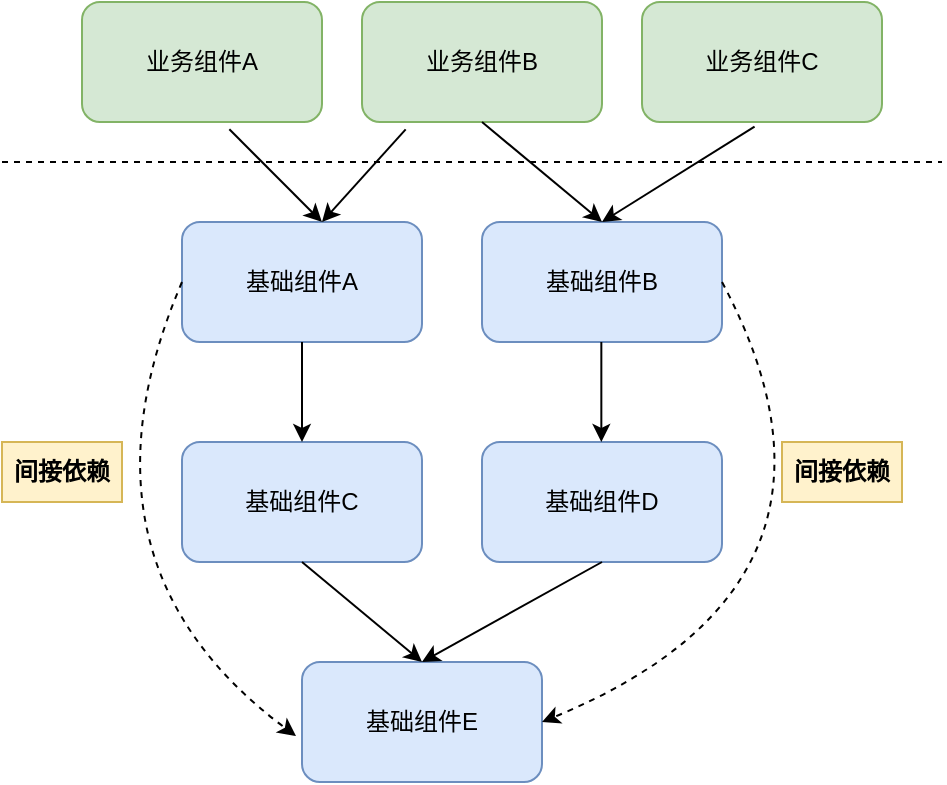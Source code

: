 <mxfile version="18.1.3" type="github" pages="3">
  <diagram id="I0WZ_8-5t6rjFHcJ3Lph" name="Page-1">
    <mxGraphModel dx="949" dy="611" grid="1" gridSize="10" guides="1" tooltips="1" connect="1" arrows="1" fold="1" page="1" pageScale="1" pageWidth="827" pageHeight="1169" math="0" shadow="0">
      <root>
        <mxCell id="0" />
        <mxCell id="1" parent="0" />
        <mxCell id="ySttnY_0NLiO4qY1fdjM-1" value="业务组件A" style="rounded=1;whiteSpace=wrap;html=1;fillColor=#d5e8d4;strokeColor=#82b366;" vertex="1" parent="1">
          <mxGeometry x="160" y="160" width="120" height="60" as="geometry" />
        </mxCell>
        <mxCell id="ySttnY_0NLiO4qY1fdjM-2" value="业务组件B" style="rounded=1;whiteSpace=wrap;html=1;fillColor=#d5e8d4;strokeColor=#82b366;" vertex="1" parent="1">
          <mxGeometry x="300" y="160" width="120" height="60" as="geometry" />
        </mxCell>
        <mxCell id="ySttnY_0NLiO4qY1fdjM-3" value="业务组件C" style="rounded=1;whiteSpace=wrap;html=1;fillColor=#d5e8d4;strokeColor=#82b366;" vertex="1" parent="1">
          <mxGeometry x="440" y="160" width="120" height="60" as="geometry" />
        </mxCell>
        <mxCell id="ySttnY_0NLiO4qY1fdjM-4" value="" style="endArrow=none;dashed=1;html=1;rounded=0;" edge="1" parent="1">
          <mxGeometry width="50" height="50" relative="1" as="geometry">
            <mxPoint x="120" y="240" as="sourcePoint" />
            <mxPoint x="590" y="240" as="targetPoint" />
          </mxGeometry>
        </mxCell>
        <mxCell id="ySttnY_0NLiO4qY1fdjM-5" value="基础组件A" style="rounded=1;whiteSpace=wrap;html=1;fillColor=#dae8fc;strokeColor=#6c8ebf;" vertex="1" parent="1">
          <mxGeometry x="210" y="270" width="120" height="60" as="geometry" />
        </mxCell>
        <mxCell id="ySttnY_0NLiO4qY1fdjM-6" value="基础组件B" style="rounded=1;whiteSpace=wrap;html=1;fillColor=#dae8fc;strokeColor=#6c8ebf;" vertex="1" parent="1">
          <mxGeometry x="360" y="270" width="120" height="60" as="geometry" />
        </mxCell>
        <mxCell id="ySttnY_0NLiO4qY1fdjM-7" value="基础组件C" style="rounded=1;whiteSpace=wrap;html=1;fillColor=#dae8fc;strokeColor=#6c8ebf;" vertex="1" parent="1">
          <mxGeometry x="210" y="380" width="120" height="60" as="geometry" />
        </mxCell>
        <mxCell id="ySttnY_0NLiO4qY1fdjM-8" value="基础组件D" style="rounded=1;whiteSpace=wrap;html=1;fillColor=#dae8fc;strokeColor=#6c8ebf;" vertex="1" parent="1">
          <mxGeometry x="360" y="380" width="120" height="60" as="geometry" />
        </mxCell>
        <mxCell id="ySttnY_0NLiO4qY1fdjM-9" value="基础组件E" style="rounded=1;whiteSpace=wrap;html=1;fillColor=#dae8fc;strokeColor=#6c8ebf;" vertex="1" parent="1">
          <mxGeometry x="270" y="490" width="120" height="60" as="geometry" />
        </mxCell>
        <mxCell id="ySttnY_0NLiO4qY1fdjM-12" value="" style="endArrow=classic;html=1;rounded=0;exitX=0.614;exitY=1.061;exitDx=0;exitDy=0;exitPerimeter=0;entryX=0.583;entryY=0;entryDx=0;entryDy=0;entryPerimeter=0;" edge="1" parent="1" source="ySttnY_0NLiO4qY1fdjM-1" target="ySttnY_0NLiO4qY1fdjM-5">
          <mxGeometry width="50" height="50" relative="1" as="geometry">
            <mxPoint x="260" y="260" as="sourcePoint" />
            <mxPoint x="270" y="270" as="targetPoint" />
          </mxGeometry>
        </mxCell>
        <mxCell id="ySttnY_0NLiO4qY1fdjM-13" value="" style="endArrow=classic;html=1;rounded=0;entryX=0.5;entryY=0;entryDx=0;entryDy=0;exitX=0.5;exitY=1;exitDx=0;exitDy=0;" edge="1" parent="1" source="ySttnY_0NLiO4qY1fdjM-2" target="ySttnY_0NLiO4qY1fdjM-6">
          <mxGeometry width="50" height="50" relative="1" as="geometry">
            <mxPoint x="350.0" y="223.66" as="sourcePoint" />
            <mxPoint x="386.32" y="270" as="targetPoint" />
          </mxGeometry>
        </mxCell>
        <mxCell id="ySttnY_0NLiO4qY1fdjM-14" value="" style="endArrow=classic;html=1;rounded=0;exitX=0.469;exitY=1.039;exitDx=0;exitDy=0;exitPerimeter=0;" edge="1" parent="1" source="ySttnY_0NLiO4qY1fdjM-3">
          <mxGeometry width="50" height="50" relative="1" as="geometry">
            <mxPoint x="470.0" y="220.0" as="sourcePoint" />
            <mxPoint x="420" y="270" as="targetPoint" />
          </mxGeometry>
        </mxCell>
        <mxCell id="ySttnY_0NLiO4qY1fdjM-15" value="" style="endArrow=classic;html=1;rounded=0;exitX=0.614;exitY=1.061;exitDx=0;exitDy=0;exitPerimeter=0;" edge="1" parent="1">
          <mxGeometry width="50" height="50" relative="1" as="geometry">
            <mxPoint x="321.84" y="223.66" as="sourcePoint" />
            <mxPoint x="280" y="270" as="targetPoint" />
          </mxGeometry>
        </mxCell>
        <mxCell id="ySttnY_0NLiO4qY1fdjM-16" value="" style="endArrow=classic;html=1;rounded=0;exitX=0.5;exitY=1;exitDx=0;exitDy=0;entryX=0.5;entryY=0;entryDx=0;entryDy=0;" edge="1" parent="1" source="ySttnY_0NLiO4qY1fdjM-5" target="ySttnY_0NLiO4qY1fdjM-7">
          <mxGeometry width="50" height="50" relative="1" as="geometry">
            <mxPoint x="230.0" y="333.66" as="sourcePoint" />
            <mxPoint x="276.28" y="380.0" as="targetPoint" />
          </mxGeometry>
        </mxCell>
        <mxCell id="ySttnY_0NLiO4qY1fdjM-17" value="" style="endArrow=classic;html=1;rounded=0;exitX=0.5;exitY=1;exitDx=0;exitDy=0;entryX=0.5;entryY=0;entryDx=0;entryDy=0;" edge="1" parent="1">
          <mxGeometry width="50" height="50" relative="1" as="geometry">
            <mxPoint x="419.67" y="330" as="sourcePoint" />
            <mxPoint x="419.67" y="380" as="targetPoint" />
          </mxGeometry>
        </mxCell>
        <mxCell id="ySttnY_0NLiO4qY1fdjM-18" value="" style="endArrow=classic;html=1;rounded=0;exitX=0.614;exitY=1.061;exitDx=0;exitDy=0;exitPerimeter=0;entryX=0.5;entryY=0;entryDx=0;entryDy=0;" edge="1" parent="1" target="ySttnY_0NLiO4qY1fdjM-9">
          <mxGeometry width="50" height="50" relative="1" as="geometry">
            <mxPoint x="270.0" y="440" as="sourcePoint" />
            <mxPoint x="316.28" y="486.34" as="targetPoint" />
          </mxGeometry>
        </mxCell>
        <mxCell id="ySttnY_0NLiO4qY1fdjM-19" value="" style="endArrow=classic;html=1;rounded=0;exitX=0.614;exitY=1.061;exitDx=0;exitDy=0;exitPerimeter=0;" edge="1" parent="1">
          <mxGeometry width="50" height="50" relative="1" as="geometry">
            <mxPoint x="420.0" y="440.0" as="sourcePoint" />
            <mxPoint x="330" y="490" as="targetPoint" />
          </mxGeometry>
        </mxCell>
        <mxCell id="ySttnY_0NLiO4qY1fdjM-21" value="" style="endArrow=classic;html=1;dashed=1;entryX=-0.025;entryY=0.617;entryDx=0;entryDy=0;entryPerimeter=0;exitX=0;exitY=0.5;exitDx=0;exitDy=0;curved=1;" edge="1" parent="1" source="ySttnY_0NLiO4qY1fdjM-5" target="ySttnY_0NLiO4qY1fdjM-9">
          <mxGeometry width="50" height="50" relative="1" as="geometry">
            <mxPoint x="100" y="350" as="sourcePoint" />
            <mxPoint x="150" y="300" as="targetPoint" />
            <Array as="points">
              <mxPoint x="150" y="440" />
            </Array>
          </mxGeometry>
        </mxCell>
        <mxCell id="ySttnY_0NLiO4qY1fdjM-23" value="" style="endArrow=classic;html=1;dashed=1;curved=1;entryX=1;entryY=0.5;entryDx=0;entryDy=0;exitX=1;exitY=0.5;exitDx=0;exitDy=0;" edge="1" parent="1" source="ySttnY_0NLiO4qY1fdjM-6" target="ySttnY_0NLiO4qY1fdjM-9">
          <mxGeometry width="50" height="50" relative="1" as="geometry">
            <mxPoint x="410" y="430" as="sourcePoint" />
            <mxPoint x="460" y="380" as="targetPoint" />
            <Array as="points">
              <mxPoint x="560" y="450" />
            </Array>
          </mxGeometry>
        </mxCell>
        <mxCell id="ySttnY_0NLiO4qY1fdjM-24" value="间接依赖" style="text;html=1;strokeColor=#d6b656;fillColor=#fff2cc;align=center;verticalAlign=middle;whiteSpace=wrap;rounded=0;fontStyle=1" vertex="1" parent="1">
          <mxGeometry x="120" y="380" width="60" height="30" as="geometry" />
        </mxCell>
        <mxCell id="ySttnY_0NLiO4qY1fdjM-25" value="间接依赖" style="text;html=1;strokeColor=#d6b656;fillColor=#fff2cc;align=center;verticalAlign=middle;whiteSpace=wrap;rounded=0;fontStyle=1" vertex="1" parent="1">
          <mxGeometry x="510" y="380" width="60" height="30" as="geometry" />
        </mxCell>
      </root>
    </mxGraphModel>
  </diagram>
  <diagram id="Xph5MCVFCSn5X1meyKhP" name="Page-2">
    <mxGraphModel dx="912" dy="588" grid="1" gridSize="10" guides="1" tooltips="1" connect="1" arrows="1" fold="1" page="1" pageScale="1" pageWidth="827" pageHeight="1169" math="0" shadow="0">
      <root>
        <mxCell id="0" />
        <mxCell id="1" parent="0" />
        <mxCell id="gf3thB-hmbCh8gnAYqG6-1" value="业务组件A" style="rounded=1;whiteSpace=wrap;html=1;fillColor=#d5e8d4;strokeColor=#82b366;" vertex="1" parent="1">
          <mxGeometry x="160" y="160" width="120" height="60" as="geometry" />
        </mxCell>
        <mxCell id="gf3thB-hmbCh8gnAYqG6-2" value="业务组件B" style="rounded=1;whiteSpace=wrap;html=1;fillColor=#d5e8d4;strokeColor=#82b366;" vertex="1" parent="1">
          <mxGeometry x="300" y="160" width="120" height="60" as="geometry" />
        </mxCell>
        <mxCell id="gf3thB-hmbCh8gnAYqG6-3" value="业务组件C" style="rounded=1;whiteSpace=wrap;html=1;fillColor=#d5e8d4;strokeColor=#82b366;" vertex="1" parent="1">
          <mxGeometry x="440" y="160" width="120" height="60" as="geometry" />
        </mxCell>
        <mxCell id="gf3thB-hmbCh8gnAYqG6-4" value="" style="endArrow=none;dashed=1;html=1;rounded=0;" edge="1" parent="1">
          <mxGeometry width="50" height="50" relative="1" as="geometry">
            <mxPoint x="120" y="240" as="sourcePoint" />
            <mxPoint x="760" y="240" as="targetPoint" />
          </mxGeometry>
        </mxCell>
        <mxCell id="gf3thB-hmbCh8gnAYqG6-5" value="基础组件A" style="rounded=1;whiteSpace=wrap;html=1;fillColor=#dae8fc;strokeColor=#6c8ebf;" vertex="1" parent="1">
          <mxGeometry x="210" y="270" width="120" height="60" as="geometry" />
        </mxCell>
        <mxCell id="gf3thB-hmbCh8gnAYqG6-6" value="基础组件B" style="rounded=1;whiteSpace=wrap;html=1;fillColor=#dae8fc;strokeColor=#6c8ebf;" vertex="1" parent="1">
          <mxGeometry x="360" y="270" width="120" height="60" as="geometry" />
        </mxCell>
        <mxCell id="gf3thB-hmbCh8gnAYqG6-7" value="基础组件C" style="rounded=1;whiteSpace=wrap;html=1;fillColor=#dae8fc;strokeColor=#6c8ebf;" vertex="1" parent="1">
          <mxGeometry x="210" y="380" width="120" height="60" as="geometry" />
        </mxCell>
        <mxCell id="gf3thB-hmbCh8gnAYqG6-8" value="基础组件D" style="rounded=1;whiteSpace=wrap;html=1;fillColor=#dae8fc;strokeColor=#6c8ebf;" vertex="1" parent="1">
          <mxGeometry x="360" y="380" width="120" height="60" as="geometry" />
        </mxCell>
        <mxCell id="gf3thB-hmbCh8gnAYqG6-9" value="业务组件E" style="rounded=1;whiteSpace=wrap;html=1;fillColor=#d5e8d4;strokeColor=#82b366;" vertex="1" parent="1">
          <mxGeometry x="580" y="160" width="120" height="60" as="geometry" />
        </mxCell>
        <mxCell id="gf3thB-hmbCh8gnAYqG6-10" value="" style="endArrow=classic;html=1;rounded=0;exitX=0.614;exitY=1.061;exitDx=0;exitDy=0;exitPerimeter=0;entryX=0.583;entryY=0;entryDx=0;entryDy=0;entryPerimeter=0;" edge="1" parent="1" source="gf3thB-hmbCh8gnAYqG6-1" target="gf3thB-hmbCh8gnAYqG6-5">
          <mxGeometry width="50" height="50" relative="1" as="geometry">
            <mxPoint x="260" y="260" as="sourcePoint" />
            <mxPoint x="270" y="270" as="targetPoint" />
          </mxGeometry>
        </mxCell>
        <mxCell id="gf3thB-hmbCh8gnAYqG6-11" value="" style="endArrow=classic;html=1;rounded=0;entryX=0.5;entryY=0;entryDx=0;entryDy=0;exitX=0.5;exitY=1;exitDx=0;exitDy=0;" edge="1" parent="1" source="gf3thB-hmbCh8gnAYqG6-2" target="gf3thB-hmbCh8gnAYqG6-6">
          <mxGeometry width="50" height="50" relative="1" as="geometry">
            <mxPoint x="350.0" y="223.66" as="sourcePoint" />
            <mxPoint x="386.32" y="270" as="targetPoint" />
          </mxGeometry>
        </mxCell>
        <mxCell id="gf3thB-hmbCh8gnAYqG6-12" value="" style="endArrow=classic;html=1;rounded=0;exitX=0.469;exitY=1.039;exitDx=0;exitDy=0;exitPerimeter=0;" edge="1" parent="1" source="gf3thB-hmbCh8gnAYqG6-3">
          <mxGeometry width="50" height="50" relative="1" as="geometry">
            <mxPoint x="470.0" y="220.0" as="sourcePoint" />
            <mxPoint x="420" y="270" as="targetPoint" />
          </mxGeometry>
        </mxCell>
        <mxCell id="gf3thB-hmbCh8gnAYqG6-13" value="" style="endArrow=classic;html=1;rounded=0;exitX=0.614;exitY=1.061;exitDx=0;exitDy=0;exitPerimeter=0;" edge="1" parent="1">
          <mxGeometry width="50" height="50" relative="1" as="geometry">
            <mxPoint x="321.84" y="223.66" as="sourcePoint" />
            <mxPoint x="280" y="270" as="targetPoint" />
          </mxGeometry>
        </mxCell>
        <mxCell id="gf3thB-hmbCh8gnAYqG6-14" value="" style="endArrow=classic;html=1;rounded=0;exitX=0.5;exitY=1;exitDx=0;exitDy=0;entryX=0.5;entryY=0;entryDx=0;entryDy=0;" edge="1" parent="1" source="gf3thB-hmbCh8gnAYqG6-5" target="gf3thB-hmbCh8gnAYqG6-7">
          <mxGeometry width="50" height="50" relative="1" as="geometry">
            <mxPoint x="230.0" y="333.66" as="sourcePoint" />
            <mxPoint x="276.28" y="380.0" as="targetPoint" />
          </mxGeometry>
        </mxCell>
        <mxCell id="gf3thB-hmbCh8gnAYqG6-15" value="" style="endArrow=classic;html=1;rounded=0;exitX=0.5;exitY=1;exitDx=0;exitDy=0;entryX=0.5;entryY=0;entryDx=0;entryDy=0;" edge="1" parent="1">
          <mxGeometry width="50" height="50" relative="1" as="geometry">
            <mxPoint x="419.67" y="330" as="sourcePoint" />
            <mxPoint x="419.67" y="380" as="targetPoint" />
          </mxGeometry>
        </mxCell>
        <mxCell id="gf3thB-hmbCh8gnAYqG6-16" value="" style="endArrow=classic;html=1;rounded=0;exitX=1;exitY=0;exitDx=0;exitDy=0;entryX=0;entryY=1;entryDx=0;entryDy=0;dashed=1;" edge="1" parent="1" target="gf3thB-hmbCh8gnAYqG6-9" source="gf3thB-hmbCh8gnAYqG6-7">
          <mxGeometry width="50" height="50" relative="1" as="geometry">
            <mxPoint x="270" y="440" as="sourcePoint" />
            <mxPoint x="316.28" y="486.34" as="targetPoint" />
          </mxGeometry>
        </mxCell>
        <mxCell id="gf3thB-hmbCh8gnAYqG6-17" value="" style="endArrow=classic;html=1;rounded=0;exitX=1;exitY=0;exitDx=0;exitDy=0;entryX=0.25;entryY=1;entryDx=0;entryDy=0;dashed=1;" edge="1" parent="1" source="gf3thB-hmbCh8gnAYqG6-8" target="gf3thB-hmbCh8gnAYqG6-9">
          <mxGeometry width="50" height="50" relative="1" as="geometry">
            <mxPoint x="580" y="300" as="sourcePoint" />
            <mxPoint x="490" y="350" as="targetPoint" />
          </mxGeometry>
        </mxCell>
        <mxCell id="gf3thB-hmbCh8gnAYqG6-25" value="基础组件不能向上依赖业务组件" style="text;html=1;strokeColor=none;fillColor=none;align=center;verticalAlign=middle;whiteSpace=wrap;rounded=0;labelBackgroundColor=#FFFFFF;fontSize=11;fontColor=#FF6666;" vertex="1" parent="1">
          <mxGeometry x="540" y="310" width="100" height="30" as="geometry" />
        </mxCell>
      </root>
    </mxGraphModel>
  </diagram>
  <diagram id="9P8Kker6_Hh_TnP5RILl" name="Page-3">
    <mxGraphModel dx="949" dy="611" grid="1" gridSize="10" guides="1" tooltips="1" connect="1" arrows="1" fold="1" page="1" pageScale="1" pageWidth="827" pageHeight="1169" math="0" shadow="0">
      <root>
        <mxCell id="0" />
        <mxCell id="1" parent="0" />
        <mxCell id="W3xe7ft7ngWpRH7TI33q-1" value="业务组件A" style="rounded=1;whiteSpace=wrap;html=1;fillColor=#d5e8d4;strokeColor=#82b366;" vertex="1" parent="1">
          <mxGeometry x="160" y="160" width="120" height="60" as="geometry" />
        </mxCell>
        <mxCell id="W3xe7ft7ngWpRH7TI33q-2" value="业务组件B" style="rounded=1;whiteSpace=wrap;html=1;fillColor=#d5e8d4;strokeColor=#82b366;" vertex="1" parent="1">
          <mxGeometry x="300" y="160" width="120" height="60" as="geometry" />
        </mxCell>
        <mxCell id="W3xe7ft7ngWpRH7TI33q-3" value="业务组件C" style="rounded=1;whiteSpace=wrap;html=1;fillColor=#d5e8d4;strokeColor=#82b366;" vertex="1" parent="1">
          <mxGeometry x="440" y="160" width="120" height="60" as="geometry" />
        </mxCell>
        <mxCell id="W3xe7ft7ngWpRH7TI33q-4" value="" style="endArrow=none;dashed=1;html=1;rounded=0;" edge="1" parent="1">
          <mxGeometry width="50" height="50" relative="1" as="geometry">
            <mxPoint x="120" y="240.0" as="sourcePoint" />
            <mxPoint x="760" y="240.0" as="targetPoint" />
          </mxGeometry>
        </mxCell>
        <mxCell id="W3xe7ft7ngWpRH7TI33q-5" value="基础组件A" style="rounded=1;whiteSpace=wrap;html=1;fillColor=#dae8fc;strokeColor=#6c8ebf;" vertex="1" parent="1">
          <mxGeometry x="210" y="270" width="120" height="60" as="geometry" />
        </mxCell>
        <mxCell id="W3xe7ft7ngWpRH7TI33q-6" value="基础组件B" style="rounded=1;whiteSpace=wrap;html=1;fillColor=#dae8fc;strokeColor=#6c8ebf;" vertex="1" parent="1">
          <mxGeometry x="360" y="270" width="120" height="60" as="geometry" />
        </mxCell>
        <mxCell id="W3xe7ft7ngWpRH7TI33q-7" value="基础组件C" style="rounded=1;whiteSpace=wrap;html=1;fillColor=#dae8fc;strokeColor=#6c8ebf;" vertex="1" parent="1">
          <mxGeometry x="210" y="380" width="120" height="60" as="geometry" />
        </mxCell>
        <mxCell id="W3xe7ft7ngWpRH7TI33q-8" value="基础组件D" style="rounded=1;whiteSpace=wrap;html=1;fillColor=#dae8fc;strokeColor=#6c8ebf;" vertex="1" parent="1">
          <mxGeometry x="360" y="380" width="120" height="60" as="geometry" />
        </mxCell>
        <mxCell id="W3xe7ft7ngWpRH7TI33q-9" value="业务组件E" style="rounded=1;whiteSpace=wrap;html=1;fillColor=#d5e8d4;strokeColor=#82b366;" vertex="1" parent="1">
          <mxGeometry x="580" y="160" width="120" height="60" as="geometry" />
        </mxCell>
        <mxCell id="W3xe7ft7ngWpRH7TI33q-10" value="" style="endArrow=classic;html=1;rounded=0;exitX=0.614;exitY=1.061;exitDx=0;exitDy=0;exitPerimeter=0;entryX=0.583;entryY=0;entryDx=0;entryDy=0;entryPerimeter=0;" edge="1" parent="1" source="W3xe7ft7ngWpRH7TI33q-1" target="W3xe7ft7ngWpRH7TI33q-5">
          <mxGeometry width="50" height="50" relative="1" as="geometry">
            <mxPoint x="260" y="260" as="sourcePoint" />
            <mxPoint x="270" y="270" as="targetPoint" />
          </mxGeometry>
        </mxCell>
        <mxCell id="W3xe7ft7ngWpRH7TI33q-11" value="" style="endArrow=classic;html=1;rounded=0;entryX=0.5;entryY=0;entryDx=0;entryDy=0;exitX=0.5;exitY=1;exitDx=0;exitDy=0;" edge="1" parent="1" source="W3xe7ft7ngWpRH7TI33q-2" target="W3xe7ft7ngWpRH7TI33q-6">
          <mxGeometry width="50" height="50" relative="1" as="geometry">
            <mxPoint x="350.0" y="223.66" as="sourcePoint" />
            <mxPoint x="386.32" y="270" as="targetPoint" />
          </mxGeometry>
        </mxCell>
        <mxCell id="W3xe7ft7ngWpRH7TI33q-12" value="" style="endArrow=classic;html=1;rounded=0;exitX=0.469;exitY=1.039;exitDx=0;exitDy=0;exitPerimeter=0;" edge="1" parent="1" source="W3xe7ft7ngWpRH7TI33q-3">
          <mxGeometry width="50" height="50" relative="1" as="geometry">
            <mxPoint x="470.0" y="220.0" as="sourcePoint" />
            <mxPoint x="420" y="270.0" as="targetPoint" />
          </mxGeometry>
        </mxCell>
        <mxCell id="W3xe7ft7ngWpRH7TI33q-13" value="" style="endArrow=classic;html=1;rounded=0;exitX=0.614;exitY=1.061;exitDx=0;exitDy=0;exitPerimeter=0;" edge="1" parent="1">
          <mxGeometry width="50" height="50" relative="1" as="geometry">
            <mxPoint x="321.84" y="223.66" as="sourcePoint" />
            <mxPoint x="280" y="270.0" as="targetPoint" />
          </mxGeometry>
        </mxCell>
        <mxCell id="W3xe7ft7ngWpRH7TI33q-14" value="" style="endArrow=classic;html=1;rounded=0;exitX=0.5;exitY=1;exitDx=0;exitDy=0;entryX=0.5;entryY=0;entryDx=0;entryDy=0;" edge="1" parent="1" source="W3xe7ft7ngWpRH7TI33q-5" target="W3xe7ft7ngWpRH7TI33q-7">
          <mxGeometry width="50" height="50" relative="1" as="geometry">
            <mxPoint x="230.0" y="333.66" as="sourcePoint" />
            <mxPoint x="276.28" y="380.0" as="targetPoint" />
          </mxGeometry>
        </mxCell>
        <mxCell id="W3xe7ft7ngWpRH7TI33q-15" value="" style="endArrow=classic;html=1;rounded=0;exitX=0.5;exitY=1;exitDx=0;exitDy=0;entryX=0.5;entryY=0;entryDx=0;entryDy=0;" edge="1" parent="1">
          <mxGeometry width="50" height="50" relative="1" as="geometry">
            <mxPoint x="419.67" y="330.0" as="sourcePoint" />
            <mxPoint x="419.67" y="380.0" as="targetPoint" />
          </mxGeometry>
        </mxCell>
        <mxCell id="W3xe7ft7ngWpRH7TI33q-19" value="IOC容器" style="ellipse;whiteSpace=wrap;html=1;labelBackgroundColor=#FFFFFF;fontSize=11;fillColor=#e1d5e7;strokeColor=#9673a6;" vertex="1" parent="1">
          <mxGeometry x="580" y="300" width="180" height="120" as="geometry" />
        </mxCell>
        <mxCell id="W3xe7ft7ngWpRH7TI33q-22" value="" style="endArrow=classic;html=1;fontSize=11;fontColor=#FF6666;curved=1;entryX=0.444;entryY=0;entryDx=0;entryDy=0;entryPerimeter=0;exitX=0.652;exitY=1.07;exitDx=0;exitDy=0;exitPerimeter=0;" edge="1" parent="1" source="W3xe7ft7ngWpRH7TI33q-9" target="W3xe7ft7ngWpRH7TI33q-19">
          <mxGeometry width="50" height="50" relative="1" as="geometry">
            <mxPoint x="460" y="350" as="sourcePoint" />
            <mxPoint x="510" y="300" as="targetPoint" />
          </mxGeometry>
        </mxCell>
        <mxCell id="W3xe7ft7ngWpRH7TI33q-23" value="注册接口A" style="text;html=1;strokeColor=none;fillColor=none;align=center;verticalAlign=middle;whiteSpace=wrap;rounded=0;labelBackgroundColor=#FFFFFF;fontSize=11;fontColor=#FF6666;" vertex="1" parent="1">
          <mxGeometry x="660" y="240" width="60" height="30" as="geometry" />
        </mxCell>
        <mxCell id="W3xe7ft7ngWpRH7TI33q-24" value="注册接口B" style="text;html=1;strokeColor=none;fillColor=none;align=center;verticalAlign=middle;whiteSpace=wrap;rounded=0;labelBackgroundColor=#FFFFFF;fontSize=11;fontColor=#FF6666;" vertex="1" parent="1">
          <mxGeometry x="590" y="260" width="60" height="30" as="geometry" />
        </mxCell>
        <mxCell id="W3xe7ft7ngWpRH7TI33q-25" value="" style="endArrow=classic;html=1;fontSize=11;fontColor=#FF6666;curved=1;exitX=0.5;exitY=1;exitDx=0;exitDy=0;" edge="1" parent="1" source="W3xe7ft7ngWpRH7TI33q-7">
          <mxGeometry width="50" height="50" relative="1" as="geometry">
            <mxPoint x="620" y="470" as="sourcePoint" />
            <mxPoint x="670" y="420" as="targetPoint" />
            <Array as="points">
              <mxPoint x="680" y="510" />
            </Array>
          </mxGeometry>
        </mxCell>
        <mxCell id="W3xe7ft7ngWpRH7TI33q-26" value="" style="endArrow=classic;html=1;fontSize=11;fontColor=#FF6666;curved=1;entryX=0.03;entryY=0.715;entryDx=0;entryDy=0;entryPerimeter=0;exitX=1;exitY=0.5;exitDx=0;exitDy=0;" edge="1" parent="1" source="W3xe7ft7ngWpRH7TI33q-8" target="W3xe7ft7ngWpRH7TI33q-19">
          <mxGeometry width="50" height="50" relative="1" as="geometry">
            <mxPoint x="490" y="400" as="sourcePoint" />
            <mxPoint x="560" y="380" as="targetPoint" />
          </mxGeometry>
        </mxCell>
        <mxCell id="W3xe7ft7ngWpRH7TI33q-27" value="获取接口B" style="text;html=1;strokeColor=none;fillColor=none;align=center;verticalAlign=middle;whiteSpace=wrap;rounded=0;labelBackgroundColor=#FFFFFF;fontSize=11;fontColor=#FF6666;" vertex="1" parent="1">
          <mxGeometry x="500" y="360" width="60" height="30" as="geometry" />
        </mxCell>
        <mxCell id="W3xe7ft7ngWpRH7TI33q-28" value="获取接口A" style="text;html=1;strokeColor=none;fillColor=none;align=center;verticalAlign=middle;whiteSpace=wrap;rounded=0;labelBackgroundColor=#FFFFFF;fontSize=11;fontColor=#FF6666;" vertex="1" parent="1">
          <mxGeometry x="500" y="480" width="60" height="30" as="geometry" />
        </mxCell>
      </root>
    </mxGraphModel>
  </diagram>
</mxfile>
